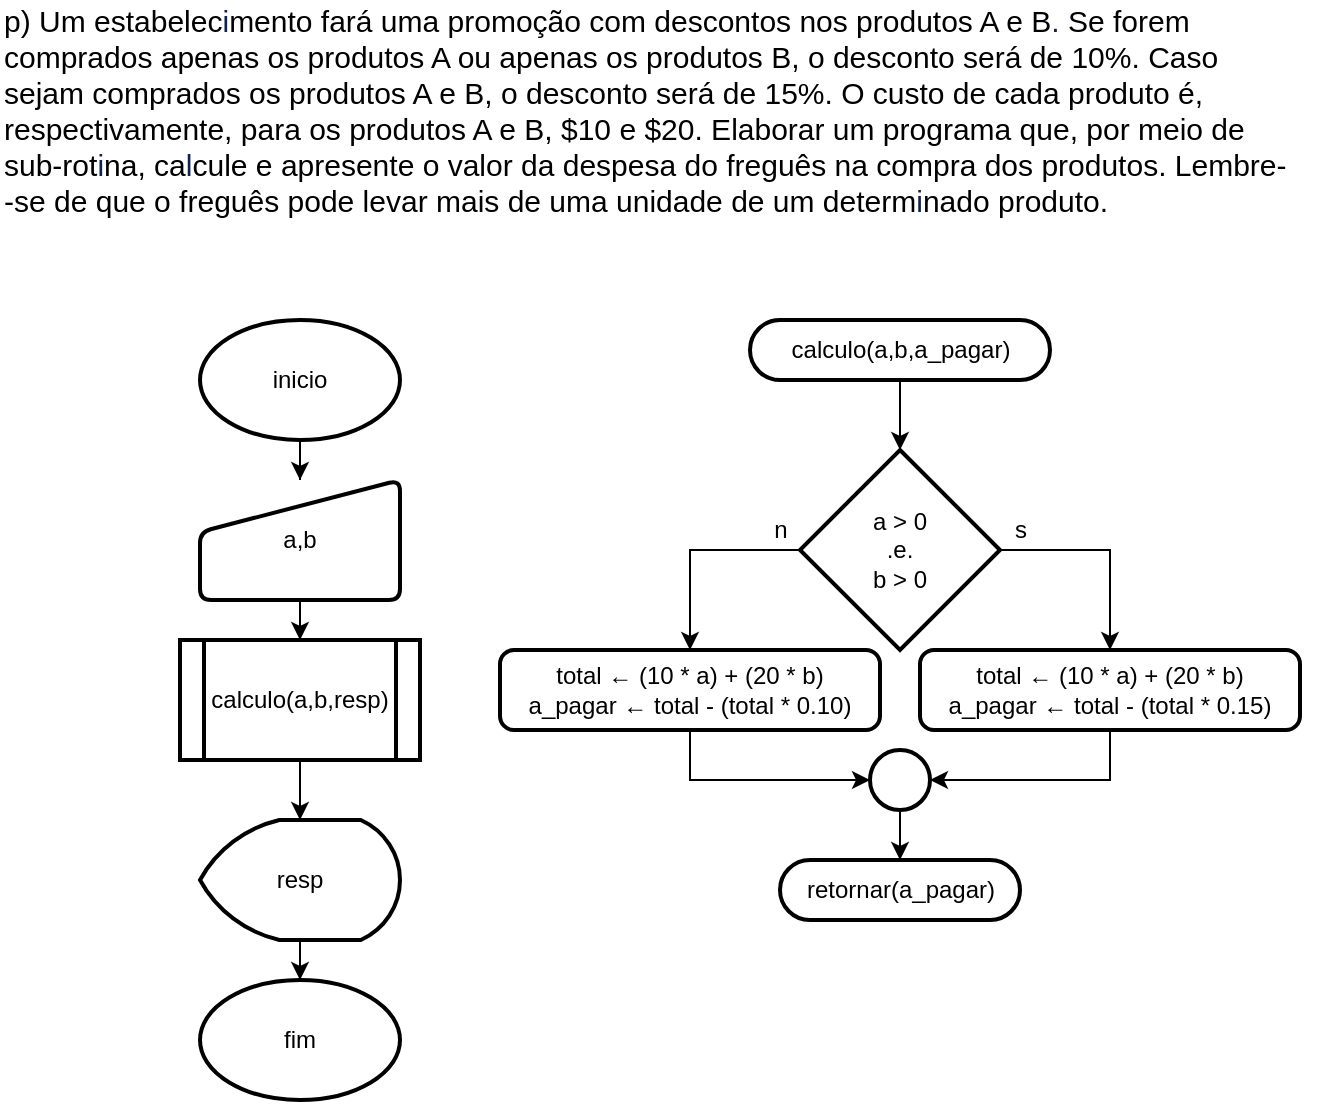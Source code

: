 <mxfile version="19.0.3" type="device"><diagram id="IavDX3Aw83AQb0hkBMC3" name="Página-1"><mxGraphModel dx="1422" dy="865" grid="1" gridSize="10" guides="1" tooltips="1" connect="1" arrows="1" fold="1" page="1" pageScale="1" pageWidth="827" pageHeight="1169" math="0" shadow="0"><root><mxCell id="0"/><mxCell id="1" parent="0"/><mxCell id="6i1VVr0gQc9I48PIV95b-1" value="&lt;span class=&quot;fontstyle0&quot; style=&quot;font-size: 15px;&quot;&gt;p) Um estabelec&lt;/span&gt;&lt;span style=&quot;color: rgb(17, 33, 71); font-size: 15px;&quot; class=&quot;fontstyle0&quot;&gt;i&lt;/span&gt;&lt;span class=&quot;fontstyle0&quot; style=&quot;font-size: 15px;&quot;&gt;mento fará uma promoção com descontos nos produtos A e B&lt;/span&gt;&lt;span style=&quot;color: rgb(17, 33, 71); font-size: 15px;&quot; class=&quot;fontstyle0&quot;&gt;. &lt;/span&gt;&lt;span class=&quot;fontstyle0&quot; style=&quot;font-size: 15px;&quot;&gt;Se forem&lt;br style=&quot;font-size: 15px;&quot;&gt;comprados apenas os produtos A ou apenas os produtos B, o desconto será de 10%&lt;/span&gt;&lt;span class=&quot;fontstyle2&quot; style=&quot;font-size: 15px;&quot;&gt;. &lt;/span&gt;&lt;span class=&quot;fontstyle0&quot; style=&quot;font-size: 15px;&quot;&gt;Caso&lt;br style=&quot;font-size: 15px;&quot;&gt;sejam comprados os produtos A e B, o desconto será de 15%. O custo de cada produto é,&lt;br style=&quot;font-size: 15px;&quot;&gt;respectivamente, para os produtos A e B, $10 e $20. Elaborar um programa que, por meio de&lt;br style=&quot;font-size: 15px;&quot;&gt;sub-rot&lt;/span&gt;&lt;span style=&quot;color: rgb(17, 33, 71); font-size: 15px;&quot; class=&quot;fontstyle0&quot;&gt;i&lt;/span&gt;&lt;span class=&quot;fontstyle0&quot; style=&quot;font-size: 15px;&quot;&gt;na, ca&lt;/span&gt;&lt;span style=&quot;color: rgb(17, 33, 71); font-size: 15px;&quot; class=&quot;fontstyle0&quot;&gt;l&lt;/span&gt;&lt;span class=&quot;fontstyle0&quot; style=&quot;font-size: 15px;&quot;&gt;cule e apresente o valor da despesa do freguês na compra dos produtos. Lembre-&lt;br style=&quot;font-size: 15px;&quot;&gt;-se de que o freguês pode levar mais de uma unidade de um determ&lt;/span&gt;&lt;span style=&quot;color: rgb(17, 33, 71); font-size: 15px;&quot; class=&quot;fontstyle0&quot;&gt;i&lt;/span&gt;&lt;span class=&quot;fontstyle0&quot; style=&quot;font-size: 15px;&quot;&gt;nado produto.&lt;/span&gt; " style="text;html=1;align=left;verticalAlign=middle;resizable=0;points=[];autosize=1;strokeColor=none;fillColor=none;fontSize=15;" parent="1" vertex="1"><mxGeometry width="660" height="110" as="geometry"/></mxCell><mxCell id="jeOi_lKTSqKqiO4yIvEl-1" value="retornar(a_pagar)" style="html=1;dashed=0;whitespace=wrap;shape=mxgraph.dfd.start;strokeWidth=2;" parent="1" vertex="1"><mxGeometry x="390" y="430" width="120" height="30" as="geometry"/></mxCell><mxCell id="jeOi_lKTSqKqiO4yIvEl-14" value="" style="edgeStyle=orthogonalEdgeStyle;rounded=0;orthogonalLoop=1;jettySize=auto;html=1;" parent="1" source="jeOi_lKTSqKqiO4yIvEl-2" target="jeOi_lKTSqKqiO4yIvEl-8" edge="1"><mxGeometry relative="1" as="geometry"/></mxCell><mxCell id="jeOi_lKTSqKqiO4yIvEl-2" value="calculo(a,b,a_pagar)" style="html=1;dashed=0;whitespace=wrap;shape=mxgraph.dfd.start;strokeWidth=2;" parent="1" vertex="1"><mxGeometry x="375" y="160" width="150" height="30" as="geometry"/></mxCell><mxCell id="jeOi_lKTSqKqiO4yIvEl-3" value="fim" style="strokeWidth=2;html=1;shape=mxgraph.flowchart.start_1;whiteSpace=wrap;" parent="1" vertex="1"><mxGeometry x="100" y="490" width="100" height="60" as="geometry"/></mxCell><mxCell id="jeOi_lKTSqKqiO4yIvEl-21" value="" style="edgeStyle=orthogonalEdgeStyle;rounded=0;orthogonalLoop=1;jettySize=auto;html=1;" parent="1" source="jeOi_lKTSqKqiO4yIvEl-4" target="jeOi_lKTSqKqiO4yIvEl-5" edge="1"><mxGeometry relative="1" as="geometry"/></mxCell><mxCell id="jeOi_lKTSqKqiO4yIvEl-4" value="inicio" style="strokeWidth=2;html=1;shape=mxgraph.flowchart.start_1;whiteSpace=wrap;" parent="1" vertex="1"><mxGeometry x="100" y="160" width="100" height="60" as="geometry"/></mxCell><mxCell id="jeOi_lKTSqKqiO4yIvEl-23" value="" style="edgeStyle=orthogonalEdgeStyle;rounded=0;orthogonalLoop=1;jettySize=auto;html=1;" parent="1" source="jeOi_lKTSqKqiO4yIvEl-5" target="jeOi_lKTSqKqiO4yIvEl-22" edge="1"><mxGeometry relative="1" as="geometry"/></mxCell><mxCell id="jeOi_lKTSqKqiO4yIvEl-5" value="a,b" style="html=1;strokeWidth=2;shape=manualInput;whiteSpace=wrap;rounded=1;size=26;arcSize=11;" parent="1" vertex="1"><mxGeometry x="100" y="240" width="100" height="60" as="geometry"/></mxCell><mxCell id="WIO6SXM2tBl3-BNQRp50-3" value="" style="edgeStyle=orthogonalEdgeStyle;rounded=0;orthogonalLoop=1;jettySize=auto;html=1;" edge="1" parent="1" source="jeOi_lKTSqKqiO4yIvEl-6" target="jeOi_lKTSqKqiO4yIvEl-3"><mxGeometry relative="1" as="geometry"/></mxCell><mxCell id="jeOi_lKTSqKqiO4yIvEl-6" value="resp" style="strokeWidth=2;html=1;shape=mxgraph.flowchart.display;whiteSpace=wrap;" parent="1" vertex="1"><mxGeometry x="100" y="410" width="100" height="60" as="geometry"/></mxCell><mxCell id="jeOi_lKTSqKqiO4yIvEl-16" style="edgeStyle=orthogonalEdgeStyle;rounded=0;orthogonalLoop=1;jettySize=auto;html=1;exitX=0.5;exitY=1;exitDx=0;exitDy=0;entryX=1;entryY=0.5;entryDx=0;entryDy=0;entryPerimeter=0;" parent="1" source="jeOi_lKTSqKqiO4yIvEl-7" target="jeOi_lKTSqKqiO4yIvEl-15" edge="1"><mxGeometry relative="1" as="geometry"/></mxCell><mxCell id="jeOi_lKTSqKqiO4yIvEl-7" value="total ← (10 * a) + (20 * b)&lt;br&gt;a_pagar ← total - (total * 0.15)" style="rounded=1;whiteSpace=wrap;html=1;absoluteArcSize=1;arcSize=14;strokeWidth=2;" parent="1" vertex="1"><mxGeometry x="460" y="325" width="190" height="40" as="geometry"/></mxCell><mxCell id="jeOi_lKTSqKqiO4yIvEl-9" style="edgeStyle=orthogonalEdgeStyle;rounded=0;orthogonalLoop=1;jettySize=auto;html=1;exitX=1;exitY=0.5;exitDx=0;exitDy=0;exitPerimeter=0;" parent="1" source="jeOi_lKTSqKqiO4yIvEl-8" target="jeOi_lKTSqKqiO4yIvEl-7" edge="1"><mxGeometry relative="1" as="geometry"/></mxCell><mxCell id="jeOi_lKTSqKqiO4yIvEl-11" style="edgeStyle=orthogonalEdgeStyle;rounded=0;orthogonalLoop=1;jettySize=auto;html=1;exitX=0;exitY=0.5;exitDx=0;exitDy=0;exitPerimeter=0;" parent="1" source="jeOi_lKTSqKqiO4yIvEl-8" target="jeOi_lKTSqKqiO4yIvEl-10" edge="1"><mxGeometry relative="1" as="geometry"/></mxCell><mxCell id="jeOi_lKTSqKqiO4yIvEl-8" value="a &amp;gt; 0&lt;br&gt;.e.&lt;br&gt;b &amp;gt; 0" style="strokeWidth=2;html=1;shape=mxgraph.flowchart.decision;whiteSpace=wrap;" parent="1" vertex="1"><mxGeometry x="400" y="225" width="100" height="100" as="geometry"/></mxCell><mxCell id="jeOi_lKTSqKqiO4yIvEl-17" style="edgeStyle=orthogonalEdgeStyle;rounded=0;orthogonalLoop=1;jettySize=auto;html=1;exitX=0.5;exitY=1;exitDx=0;exitDy=0;entryX=0;entryY=0.5;entryDx=0;entryDy=0;entryPerimeter=0;" parent="1" source="jeOi_lKTSqKqiO4yIvEl-10" target="jeOi_lKTSqKqiO4yIvEl-15" edge="1"><mxGeometry relative="1" as="geometry"/></mxCell><mxCell id="jeOi_lKTSqKqiO4yIvEl-10" value="total ← (10 * a) + (20 * b)&lt;br&gt;a_pagar ← total - (total * 0.10)" style="rounded=1;whiteSpace=wrap;html=1;absoluteArcSize=1;arcSize=14;strokeWidth=2;" parent="1" vertex="1"><mxGeometry x="250" y="325" width="190" height="40" as="geometry"/></mxCell><mxCell id="jeOi_lKTSqKqiO4yIvEl-12" value="s" style="text;html=1;align=center;verticalAlign=middle;resizable=0;points=[];autosize=1;strokeColor=none;fillColor=none;" parent="1" vertex="1"><mxGeometry x="500" y="255" width="20" height="20" as="geometry"/></mxCell><mxCell id="jeOi_lKTSqKqiO4yIvEl-13" value="n" style="text;html=1;align=center;verticalAlign=middle;resizable=0;points=[];autosize=1;strokeColor=none;fillColor=none;" parent="1" vertex="1"><mxGeometry x="380" y="255" width="20" height="20" as="geometry"/></mxCell><mxCell id="WIO6SXM2tBl3-BNQRp50-1" value="" style="edgeStyle=orthogonalEdgeStyle;rounded=0;orthogonalLoop=1;jettySize=auto;html=1;" edge="1" parent="1" source="jeOi_lKTSqKqiO4yIvEl-15" target="jeOi_lKTSqKqiO4yIvEl-1"><mxGeometry relative="1" as="geometry"/></mxCell><mxCell id="jeOi_lKTSqKqiO4yIvEl-15" value="" style="verticalLabelPosition=bottom;verticalAlign=top;html=1;shape=mxgraph.flowchart.on-page_reference;strokeWidth=2;" parent="1" vertex="1"><mxGeometry x="435" y="375" width="30" height="30" as="geometry"/></mxCell><mxCell id="WIO6SXM2tBl3-BNQRp50-2" value="" style="edgeStyle=orthogonalEdgeStyle;rounded=0;orthogonalLoop=1;jettySize=auto;html=1;" edge="1" parent="1" source="jeOi_lKTSqKqiO4yIvEl-22" target="jeOi_lKTSqKqiO4yIvEl-6"><mxGeometry relative="1" as="geometry"/></mxCell><mxCell id="jeOi_lKTSqKqiO4yIvEl-22" value="calculo(a,b,resp)" style="shape=process;whiteSpace=wrap;html=1;backgroundOutline=1;strokeWidth=2;rounded=1;arcSize=0;" parent="1" vertex="1"><mxGeometry x="90" y="320" width="120" height="60" as="geometry"/></mxCell></root></mxGraphModel></diagram></mxfile>